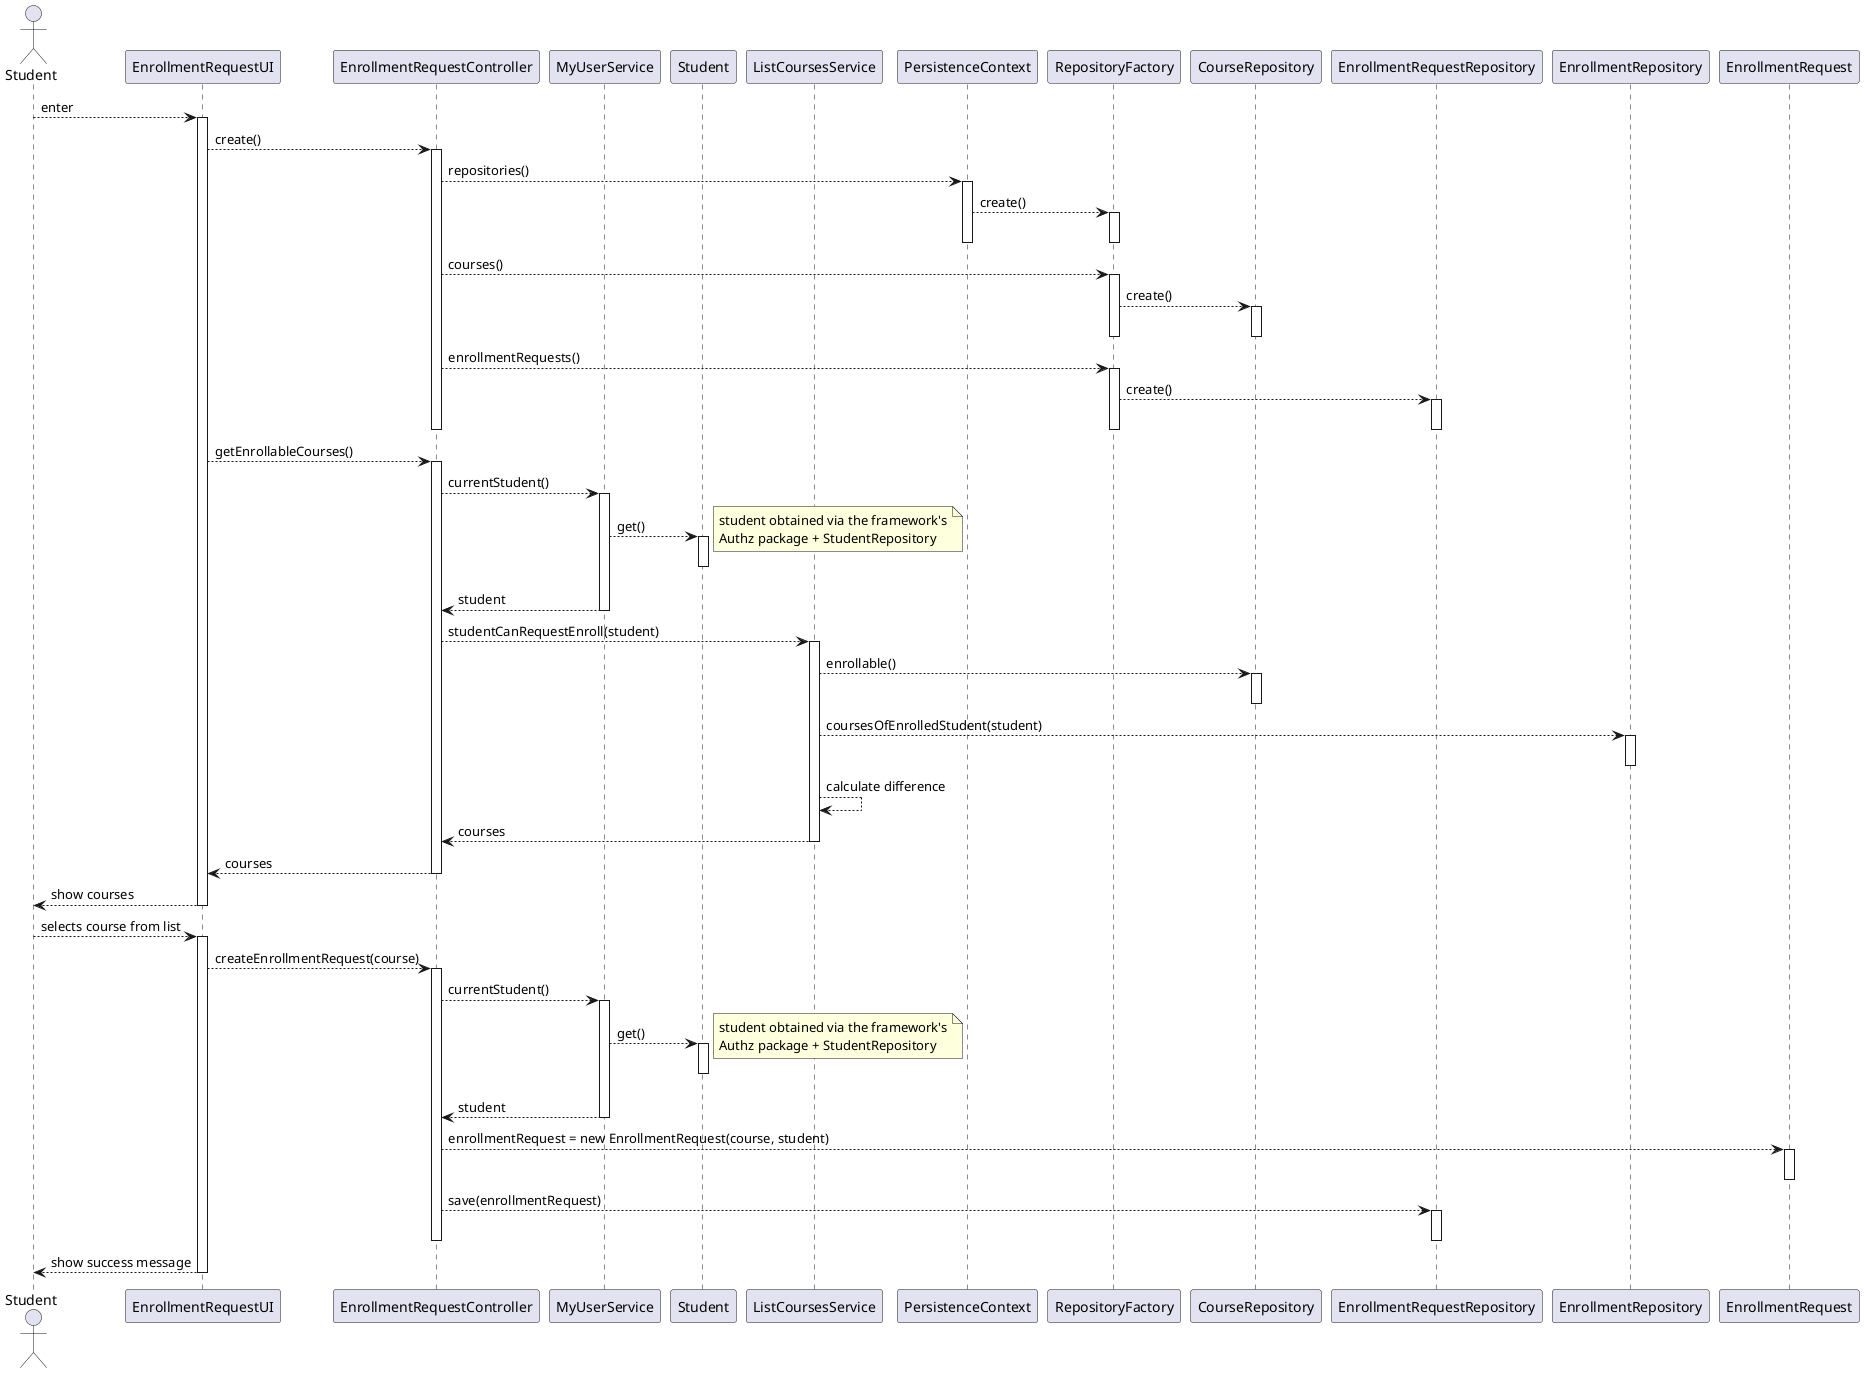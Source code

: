 @startuml

actor Student as user
participant EnrollmentRequestUI as ui
participant EnrollmentRequestController as ctrl

participant MyUserService as user_svc
participant Student as student
participant ListCoursesService as courses_svc

participant PersistenceContext as ctx
participant RepositoryFactory as rep_fac
participant CourseRepository as course_repo
participant EnrollmentRequestRepository as enrollment_request_repo
participant EnrollmentRepository as enrollment_repo

participant EnrollmentRequest as enrollment_request

user --> ui: enter

activate ui
    ui --> ctrl: create()
    activate ctrl
        ctrl --> ctx : repositories()
        activate ctx
            ctx --> rep_fac : create()
            activate rep_fac
            deactivate rep_fac
        deactivate ctx

        ctrl --> rep_fac : courses()
        activate rep_fac
            rep_fac --> course_repo : create()
            activate course_repo
            deactivate course_repo
        deactivate rep_fac

        ctrl --> rep_fac : enrollmentRequests()
        activate rep_fac
            rep_fac --> enrollment_request_repo : create()
            activate enrollment_request_repo
            deactivate enrollment_request_repo
        deactivate rep_fac
    deactivate ctrl

    ui --> ctrl : getEnrollableCourses()
    activate ctrl
        ctrl --> user_svc : currentStudent()
        activate user_svc
            user_svc --> student : get()
            activate student
            deactivate student
            note right : student obtained via the framework's\nAuthz package + StudentRepository
            user_svc --> ctrl : student
        deactivate user_svc

        ctrl --> courses_svc : studentCanRequestEnroll(student)
        activate courses_svc
            courses_svc --> course_repo : enrollable()
            activate course_repo
            deactivate course_repo

            courses_svc --> enrollment_repo : coursesOfEnrolledStudent(student)
            activate enrollment_repo
            deactivate enrollment_repo

            courses_svc --> courses_svc : calculate difference
            courses_svc --> ctrl : courses
        deactivate courses_svc

        ctrl --> ui : courses
    deactivate ctrl

    ui --> user : show courses
deactivate ui

user --> ui: selects course from list
activate ui
    ui --> ctrl : createEnrollmentRequest(course)
    activate ctrl
        ctrl --> user_svc : currentStudent()
        activate user_svc
            user_svc --> student : get()
            activate student
            deactivate student
            note right : student obtained via the framework's\nAuthz package + StudentRepository
            user_svc --> ctrl : student
        deactivate user_svc

        ctrl ---> enrollment_request : enrollmentRequest = new EnrollmentRequest(course, student)
        activate enrollment_request
        deactivate enrollment_request

        ctrl --> enrollment_request_repo : save(enrollmentRequest)
        activate enrollment_request_repo
        deactivate enrollment_request_repo
    deactivate ctrl

    ui --> user : show success message
deactivate ui
@enduml
